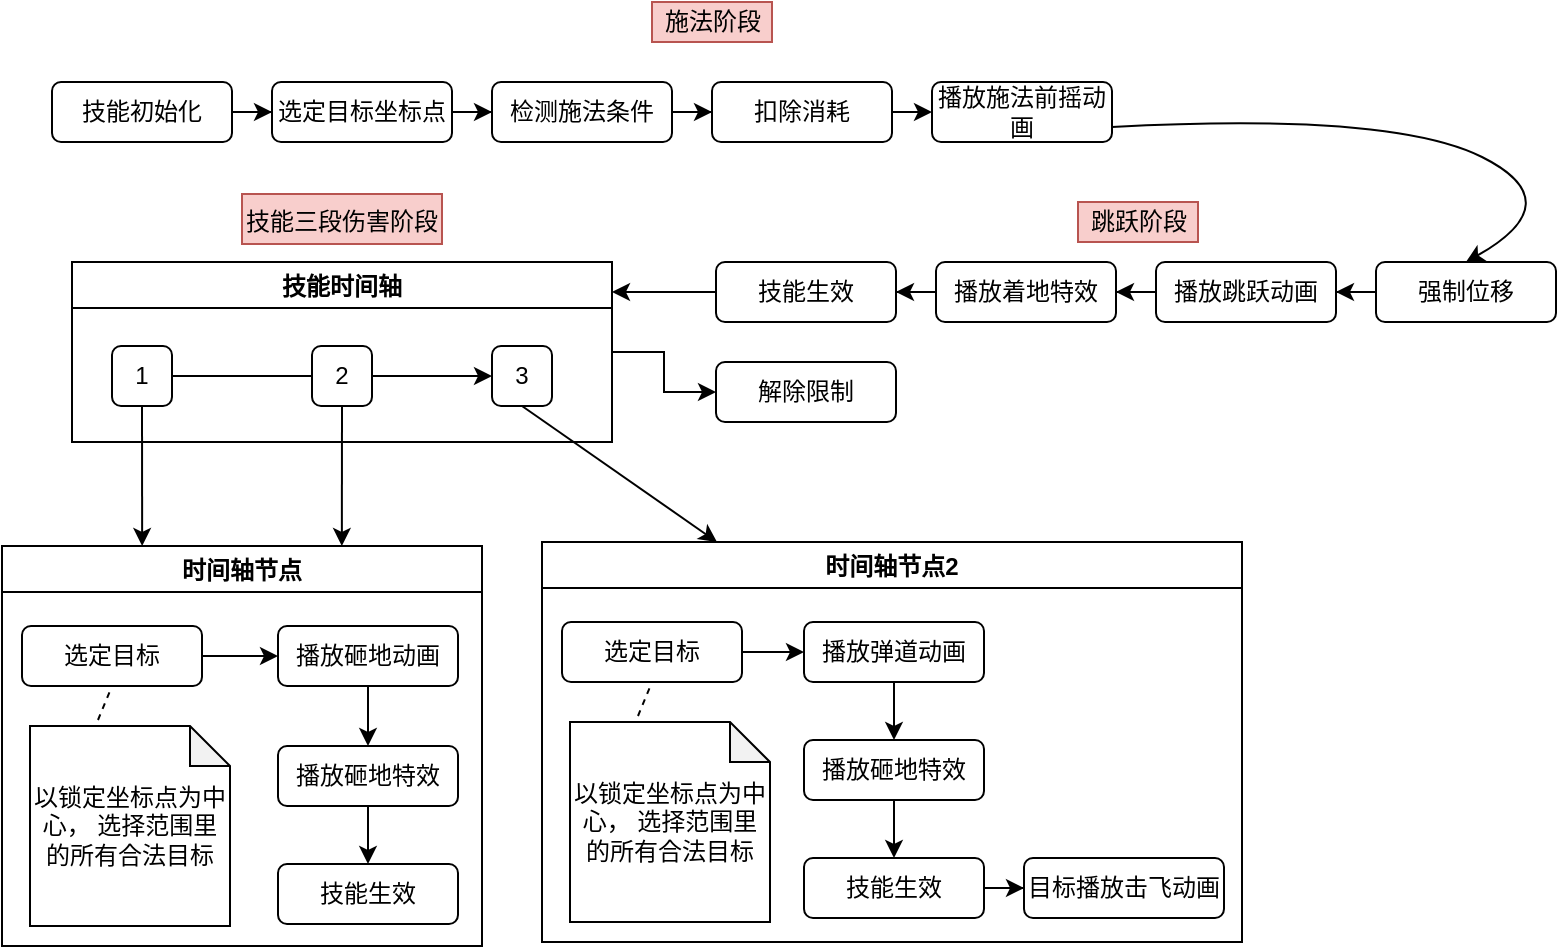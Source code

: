 <mxfile version="15.8.8" type="github">
  <diagram id="GZiu1GlHjGn8947R1kJC" name="Page-1">
    <mxGraphModel dx="1422" dy="713" grid="1" gridSize="10" guides="1" tooltips="1" connect="1" arrows="1" fold="1" page="1" pageScale="1" pageWidth="827" pageHeight="1169" math="0" shadow="0">
      <root>
        <mxCell id="0" />
        <mxCell id="1" parent="0" />
        <mxCell id="F8KCUbZhEqyVIBvfj5cx-3" value="" style="edgeStyle=orthogonalEdgeStyle;rounded=0;orthogonalLoop=1;jettySize=auto;html=1;" parent="1" source="F8KCUbZhEqyVIBvfj5cx-1" target="F8KCUbZhEqyVIBvfj5cx-2" edge="1">
          <mxGeometry relative="1" as="geometry" />
        </mxCell>
        <mxCell id="F8KCUbZhEqyVIBvfj5cx-1" value="技能初始化" style="rounded=1;whiteSpace=wrap;html=1;" parent="1" vertex="1">
          <mxGeometry x="50" y="210" width="90" height="30" as="geometry" />
        </mxCell>
        <mxCell id="F8KCUbZhEqyVIBvfj5cx-7" value="" style="edgeStyle=orthogonalEdgeStyle;rounded=0;orthogonalLoop=1;jettySize=auto;html=1;" parent="1" source="F8KCUbZhEqyVIBvfj5cx-2" target="F8KCUbZhEqyVIBvfj5cx-6" edge="1">
          <mxGeometry relative="1" as="geometry" />
        </mxCell>
        <mxCell id="F8KCUbZhEqyVIBvfj5cx-2" value="选定目标坐标点" style="rounded=1;whiteSpace=wrap;html=1;" parent="1" vertex="1">
          <mxGeometry x="160" y="210" width="90" height="30" as="geometry" />
        </mxCell>
        <mxCell id="F8KCUbZhEqyVIBvfj5cx-10" value="" style="edgeStyle=orthogonalEdgeStyle;rounded=0;orthogonalLoop=1;jettySize=auto;html=1;" parent="1" source="F8KCUbZhEqyVIBvfj5cx-6" target="F8KCUbZhEqyVIBvfj5cx-8" edge="1">
          <mxGeometry relative="1" as="geometry" />
        </mxCell>
        <mxCell id="F8KCUbZhEqyVIBvfj5cx-6" value="检测施法条件" style="rounded=1;whiteSpace=wrap;html=1;" parent="1" vertex="1">
          <mxGeometry x="270" y="210" width="90" height="30" as="geometry" />
        </mxCell>
        <mxCell id="F8KCUbZhEqyVIBvfj5cx-12" value="" style="edgeStyle=orthogonalEdgeStyle;rounded=0;orthogonalLoop=1;jettySize=auto;html=1;" parent="1" source="F8KCUbZhEqyVIBvfj5cx-8" edge="1">
          <mxGeometry relative="1" as="geometry">
            <mxPoint x="490" y="225" as="targetPoint" />
          </mxGeometry>
        </mxCell>
        <mxCell id="F8KCUbZhEqyVIBvfj5cx-8" value="扣除消耗" style="rounded=1;whiteSpace=wrap;html=1;" parent="1" vertex="1">
          <mxGeometry x="380" y="210" width="90" height="30" as="geometry" />
        </mxCell>
        <mxCell id="F8KCUbZhEqyVIBvfj5cx-13" value="播放施法前摇动画" style="rounded=1;whiteSpace=wrap;html=1;" parent="1" vertex="1">
          <mxGeometry x="490" y="210" width="90" height="30" as="geometry" />
        </mxCell>
        <mxCell id="F8KCUbZhEqyVIBvfj5cx-19" value="" style="edgeStyle=orthogonalEdgeStyle;rounded=0;orthogonalLoop=1;jettySize=auto;html=1;" parent="1" source="F8KCUbZhEqyVIBvfj5cx-16" target="F8KCUbZhEqyVIBvfj5cx-17" edge="1">
          <mxGeometry relative="1" as="geometry" />
        </mxCell>
        <mxCell id="F8KCUbZhEqyVIBvfj5cx-16" value="强制位移" style="rounded=1;whiteSpace=wrap;html=1;" parent="1" vertex="1">
          <mxGeometry x="712" y="300" width="90" height="30" as="geometry" />
        </mxCell>
        <mxCell id="F8KCUbZhEqyVIBvfj5cx-20" value="" style="edgeStyle=orthogonalEdgeStyle;rounded=0;orthogonalLoop=1;jettySize=auto;html=1;entryX=1;entryY=0.5;entryDx=0;entryDy=0;" parent="1" source="F8KCUbZhEqyVIBvfj5cx-17" edge="1" target="E3U7HMUoTx8jP4f7oma0-4">
          <mxGeometry relative="1" as="geometry">
            <mxPoint x="542" y="315" as="targetPoint" />
          </mxGeometry>
        </mxCell>
        <mxCell id="F8KCUbZhEqyVIBvfj5cx-17" value="播放跳跃动画" style="rounded=1;whiteSpace=wrap;html=1;" parent="1" vertex="1">
          <mxGeometry x="602" y="300" width="90" height="30" as="geometry" />
        </mxCell>
        <mxCell id="F8KCUbZhEqyVIBvfj5cx-22" value="" style="curved=1;endArrow=classic;html=1;rounded=0;entryX=0.5;entryY=0;entryDx=0;entryDy=0;exitX=1;exitY=0.75;exitDx=0;exitDy=0;" parent="1" source="F8KCUbZhEqyVIBvfj5cx-13" target="F8KCUbZhEqyVIBvfj5cx-16" edge="1">
          <mxGeometry width="50" height="50" relative="1" as="geometry">
            <mxPoint x="700" y="300" as="sourcePoint" />
            <mxPoint x="580" y="290" as="targetPoint" />
            <Array as="points">
              <mxPoint x="720" y="225" />
              <mxPoint x="810" y="270" />
            </Array>
          </mxGeometry>
        </mxCell>
        <mxCell id="F8KCUbZhEqyVIBvfj5cx-24" value="施法阶段" style="text;html=1;align=center;verticalAlign=middle;resizable=0;points=[];autosize=1;strokeColor=#b85450;fillColor=#f8cecc;" parent="1" vertex="1">
          <mxGeometry x="350" y="170" width="60" height="20" as="geometry" />
        </mxCell>
        <mxCell id="F8KCUbZhEqyVIBvfj5cx-25" value="跳跃阶段" style="text;html=1;align=center;verticalAlign=middle;resizable=0;points=[];autosize=1;strokeColor=#b85450;fillColor=#f8cecc;" parent="1" vertex="1">
          <mxGeometry x="563" y="270" width="60" height="20" as="geometry" />
        </mxCell>
        <mxCell id="E3U7HMUoTx8jP4f7oma0-18" value="" style="edgeStyle=orthogonalEdgeStyle;rounded=0;orthogonalLoop=1;jettySize=auto;html=1;" edge="1" parent="1" source="F8KCUbZhEqyVIBvfj5cx-49" target="E3U7HMUoTx8jP4f7oma0-17">
          <mxGeometry relative="1" as="geometry" />
        </mxCell>
        <mxCell id="F8KCUbZhEqyVIBvfj5cx-49" value="技能时间轴" style="swimlane;" parent="1" vertex="1">
          <mxGeometry x="60" y="300" width="270" height="90" as="geometry" />
        </mxCell>
        <mxCell id="F8KCUbZhEqyVIBvfj5cx-52" value="" style="edgeStyle=orthogonalEdgeStyle;rounded=0;orthogonalLoop=1;jettySize=auto;html=1;" parent="F8KCUbZhEqyVIBvfj5cx-49" source="F8KCUbZhEqyVIBvfj5cx-38" target="F8KCUbZhEqyVIBvfj5cx-43" edge="1">
          <mxGeometry relative="1" as="geometry" />
        </mxCell>
        <mxCell id="F8KCUbZhEqyVIBvfj5cx-38" value="1" style="rounded=1;whiteSpace=wrap;html=1;" parent="F8KCUbZhEqyVIBvfj5cx-49" vertex="1">
          <mxGeometry x="20" y="42" width="30" height="30" as="geometry" />
        </mxCell>
        <mxCell id="F8KCUbZhEqyVIBvfj5cx-42" value="2" style="rounded=1;whiteSpace=wrap;html=1;" parent="F8KCUbZhEqyVIBvfj5cx-49" vertex="1">
          <mxGeometry x="120" y="42" width="30" height="30" as="geometry" />
        </mxCell>
        <mxCell id="F8KCUbZhEqyVIBvfj5cx-43" value="3" style="rounded=1;whiteSpace=wrap;html=1;" parent="F8KCUbZhEqyVIBvfj5cx-49" vertex="1">
          <mxGeometry x="210" y="42" width="30" height="30" as="geometry" />
        </mxCell>
        <mxCell id="F8KCUbZhEqyVIBvfj5cx-54" value="" style="edgeStyle=orthogonalEdgeStyle;rounded=0;orthogonalLoop=1;jettySize=auto;html=1;" parent="F8KCUbZhEqyVIBvfj5cx-49" target="F8KCUbZhEqyVIBvfj5cx-46" edge="1">
          <mxGeometry relative="1" as="geometry">
            <mxPoint x="250" y="57" as="sourcePoint" />
          </mxGeometry>
        </mxCell>
        <mxCell id="F8KCUbZhEqyVIBvfj5cx-66" value="技能三段伤害阶段" style="text;whiteSpace=wrap;html=1;fillColor=#f8cecc;strokeColor=#b85450;align=center;" parent="1" vertex="1">
          <mxGeometry x="145" y="266" width="100" height="25" as="geometry" />
        </mxCell>
        <mxCell id="F8KCUbZhEqyVIBvfj5cx-80" value="时间轴节点" style="swimlane;" parent="1" vertex="1">
          <mxGeometry x="25" y="442" width="240" height="200" as="geometry" />
        </mxCell>
        <mxCell id="F8KCUbZhEqyVIBvfj5cx-55" value="选定目标" style="rounded=1;whiteSpace=wrap;html=1;" parent="F8KCUbZhEqyVIBvfj5cx-80" vertex="1">
          <mxGeometry x="10" y="40" width="90" height="30" as="geometry" />
        </mxCell>
        <mxCell id="F8KCUbZhEqyVIBvfj5cx-85" value="" style="edgeStyle=orthogonalEdgeStyle;rounded=0;orthogonalLoop=1;jettySize=auto;html=1;" parent="F8KCUbZhEqyVIBvfj5cx-80" source="F8KCUbZhEqyVIBvfj5cx-67" target="F8KCUbZhEqyVIBvfj5cx-84" edge="1">
          <mxGeometry relative="1" as="geometry" />
        </mxCell>
        <mxCell id="F8KCUbZhEqyVIBvfj5cx-67" value="播放砸地动画" style="rounded=1;whiteSpace=wrap;html=1;" parent="F8KCUbZhEqyVIBvfj5cx-80" vertex="1">
          <mxGeometry x="138" y="40" width="90" height="30" as="geometry" />
        </mxCell>
        <mxCell id="F8KCUbZhEqyVIBvfj5cx-74" value="" style="edgeStyle=orthogonalEdgeStyle;rounded=0;orthogonalLoop=1;jettySize=auto;html=1;" parent="F8KCUbZhEqyVIBvfj5cx-80" source="F8KCUbZhEqyVIBvfj5cx-55" target="F8KCUbZhEqyVIBvfj5cx-67" edge="1">
          <mxGeometry relative="1" as="geometry" />
        </mxCell>
        <mxCell id="F8KCUbZhEqyVIBvfj5cx-64" value="以锁定坐标点为中心， 选择范围里的所有合法目标" style="shape=note;whiteSpace=wrap;html=1;backgroundOutline=1;darkOpacity=0.05;size=20;" parent="F8KCUbZhEqyVIBvfj5cx-80" vertex="1">
          <mxGeometry x="14" y="90" width="100" height="100" as="geometry" />
        </mxCell>
        <mxCell id="F8KCUbZhEqyVIBvfj5cx-65" value="" style="endArrow=none;dashed=1;html=1;rounded=0;exitX=0.34;exitY=-0.03;exitDx=0;exitDy=0;exitPerimeter=0;entryX=0.5;entryY=1;entryDx=0;entryDy=0;" parent="F8KCUbZhEqyVIBvfj5cx-80" source="F8KCUbZhEqyVIBvfj5cx-64" target="F8KCUbZhEqyVIBvfj5cx-55" edge="1">
          <mxGeometry width="50" height="50" relative="1" as="geometry">
            <mxPoint x="270" y="152" as="sourcePoint" />
            <mxPoint x="320" y="102" as="targetPoint" />
          </mxGeometry>
        </mxCell>
        <mxCell id="E3U7HMUoTx8jP4f7oma0-28" value="" style="edgeStyle=orthogonalEdgeStyle;rounded=0;orthogonalLoop=1;jettySize=auto;html=1;" edge="1" parent="F8KCUbZhEqyVIBvfj5cx-80" source="F8KCUbZhEqyVIBvfj5cx-84" target="E3U7HMUoTx8jP4f7oma0-27">
          <mxGeometry relative="1" as="geometry" />
        </mxCell>
        <mxCell id="F8KCUbZhEqyVIBvfj5cx-84" value="播放砸地特效" style="rounded=1;whiteSpace=wrap;html=1;" parent="F8KCUbZhEqyVIBvfj5cx-80" vertex="1">
          <mxGeometry x="138" y="100" width="90" height="30" as="geometry" />
        </mxCell>
        <mxCell id="E3U7HMUoTx8jP4f7oma0-27" value="技能生效" style="rounded=1;whiteSpace=wrap;html=1;" vertex="1" parent="F8KCUbZhEqyVIBvfj5cx-80">
          <mxGeometry x="138" y="159" width="90" height="30" as="geometry" />
        </mxCell>
        <mxCell id="E3U7HMUoTx8jP4f7oma0-1" style="edgeStyle=orthogonalEdgeStyle;rounded=0;orthogonalLoop=1;jettySize=auto;html=1;exitX=0.5;exitY=1;exitDx=0;exitDy=0;" edge="1" parent="1" source="F8KCUbZhEqyVIBvfj5cx-16" target="F8KCUbZhEqyVIBvfj5cx-16">
          <mxGeometry relative="1" as="geometry" />
        </mxCell>
        <mxCell id="E3U7HMUoTx8jP4f7oma0-6" value="" style="edgeStyle=orthogonalEdgeStyle;rounded=0;orthogonalLoop=1;jettySize=auto;html=1;" edge="1" parent="1" source="E3U7HMUoTx8jP4f7oma0-4" target="E3U7HMUoTx8jP4f7oma0-5">
          <mxGeometry relative="1" as="geometry" />
        </mxCell>
        <mxCell id="E3U7HMUoTx8jP4f7oma0-4" value="播放着地特效" style="rounded=1;whiteSpace=wrap;html=1;" vertex="1" parent="1">
          <mxGeometry x="492" y="300" width="90" height="30" as="geometry" />
        </mxCell>
        <mxCell id="E3U7HMUoTx8jP4f7oma0-7" value="" style="edgeStyle=orthogonalEdgeStyle;rounded=0;orthogonalLoop=1;jettySize=auto;html=1;" edge="1" parent="1" source="E3U7HMUoTx8jP4f7oma0-5">
          <mxGeometry relative="1" as="geometry">
            <mxPoint x="330" y="315" as="targetPoint" />
          </mxGeometry>
        </mxCell>
        <mxCell id="E3U7HMUoTx8jP4f7oma0-5" value="技能生效" style="rounded=1;whiteSpace=wrap;html=1;" vertex="1" parent="1">
          <mxGeometry x="382" y="300" width="90" height="30" as="geometry" />
        </mxCell>
        <mxCell id="E3U7HMUoTx8jP4f7oma0-8" value="时间轴节点2" style="swimlane;" vertex="1" parent="1">
          <mxGeometry x="295" y="440" width="350" height="200" as="geometry" />
        </mxCell>
        <mxCell id="E3U7HMUoTx8jP4f7oma0-9" value="选定目标" style="rounded=1;whiteSpace=wrap;html=1;" vertex="1" parent="E3U7HMUoTx8jP4f7oma0-8">
          <mxGeometry x="10" y="40" width="90" height="30" as="geometry" />
        </mxCell>
        <mxCell id="E3U7HMUoTx8jP4f7oma0-10" value="" style="edgeStyle=orthogonalEdgeStyle;rounded=0;orthogonalLoop=1;jettySize=auto;html=1;" edge="1" parent="E3U7HMUoTx8jP4f7oma0-8" source="E3U7HMUoTx8jP4f7oma0-11" target="E3U7HMUoTx8jP4f7oma0-15">
          <mxGeometry relative="1" as="geometry" />
        </mxCell>
        <mxCell id="E3U7HMUoTx8jP4f7oma0-11" value="播放弹道动画" style="rounded=1;whiteSpace=wrap;html=1;" vertex="1" parent="E3U7HMUoTx8jP4f7oma0-8">
          <mxGeometry x="131" y="40" width="90" height="30" as="geometry" />
        </mxCell>
        <mxCell id="E3U7HMUoTx8jP4f7oma0-12" value="" style="edgeStyle=orthogonalEdgeStyle;rounded=0;orthogonalLoop=1;jettySize=auto;html=1;" edge="1" parent="E3U7HMUoTx8jP4f7oma0-8" source="E3U7HMUoTx8jP4f7oma0-9" target="E3U7HMUoTx8jP4f7oma0-11">
          <mxGeometry relative="1" as="geometry" />
        </mxCell>
        <mxCell id="E3U7HMUoTx8jP4f7oma0-13" value="以锁定坐标点为中心， 选择范围里的所有合法目标" style="shape=note;whiteSpace=wrap;html=1;backgroundOutline=1;darkOpacity=0.05;size=20;" vertex="1" parent="E3U7HMUoTx8jP4f7oma0-8">
          <mxGeometry x="14" y="90" width="100" height="100" as="geometry" />
        </mxCell>
        <mxCell id="E3U7HMUoTx8jP4f7oma0-14" value="" style="endArrow=none;dashed=1;html=1;rounded=0;exitX=0.34;exitY=-0.03;exitDx=0;exitDy=0;exitPerimeter=0;entryX=0.5;entryY=1;entryDx=0;entryDy=0;" edge="1" parent="E3U7HMUoTx8jP4f7oma0-8" source="E3U7HMUoTx8jP4f7oma0-13" target="E3U7HMUoTx8jP4f7oma0-9">
          <mxGeometry width="50" height="50" relative="1" as="geometry">
            <mxPoint x="270" y="152" as="sourcePoint" />
            <mxPoint x="320" y="102" as="targetPoint" />
          </mxGeometry>
        </mxCell>
        <mxCell id="E3U7HMUoTx8jP4f7oma0-37" value="" style="edgeStyle=orthogonalEdgeStyle;rounded=0;orthogonalLoop=1;jettySize=auto;html=1;" edge="1" parent="E3U7HMUoTx8jP4f7oma0-8" source="E3U7HMUoTx8jP4f7oma0-15" target="E3U7HMUoTx8jP4f7oma0-36">
          <mxGeometry relative="1" as="geometry" />
        </mxCell>
        <mxCell id="E3U7HMUoTx8jP4f7oma0-15" value="播放砸地特效" style="rounded=1;whiteSpace=wrap;html=1;" vertex="1" parent="E3U7HMUoTx8jP4f7oma0-8">
          <mxGeometry x="131" y="99" width="90" height="30" as="geometry" />
        </mxCell>
        <mxCell id="E3U7HMUoTx8jP4f7oma0-41" value="" style="edgeStyle=orthogonalEdgeStyle;rounded=0;orthogonalLoop=1;jettySize=auto;html=1;" edge="1" parent="E3U7HMUoTx8jP4f7oma0-8" source="E3U7HMUoTx8jP4f7oma0-36" target="E3U7HMUoTx8jP4f7oma0-40">
          <mxGeometry relative="1" as="geometry" />
        </mxCell>
        <mxCell id="E3U7HMUoTx8jP4f7oma0-36" value="技能生效" style="rounded=1;whiteSpace=wrap;html=1;" vertex="1" parent="E3U7HMUoTx8jP4f7oma0-8">
          <mxGeometry x="131" y="158" width="90" height="30" as="geometry" />
        </mxCell>
        <mxCell id="E3U7HMUoTx8jP4f7oma0-40" value="目标播放击飞动画" style="rounded=1;whiteSpace=wrap;html=1;" vertex="1" parent="E3U7HMUoTx8jP4f7oma0-8">
          <mxGeometry x="241" y="158" width="100" height="30" as="geometry" />
        </mxCell>
        <mxCell id="E3U7HMUoTx8jP4f7oma0-17" value="解除限制" style="rounded=1;whiteSpace=wrap;html=1;" vertex="1" parent="1">
          <mxGeometry x="382" y="350" width="90" height="30" as="geometry" />
        </mxCell>
        <mxCell id="E3U7HMUoTx8jP4f7oma0-34" value="" style="endArrow=classic;html=1;rounded=0;entryX=0.25;entryY=0;entryDx=0;entryDy=0;exitX=0.5;exitY=1;exitDx=0;exitDy=0;" edge="1" parent="1" source="F8KCUbZhEqyVIBvfj5cx-43" target="E3U7HMUoTx8jP4f7oma0-8">
          <mxGeometry width="50" height="50" relative="1" as="geometry">
            <mxPoint x="320" y="450" as="sourcePoint" />
            <mxPoint x="370" y="400" as="targetPoint" />
          </mxGeometry>
        </mxCell>
        <mxCell id="E3U7HMUoTx8jP4f7oma0-43" value="" style="endArrow=classic;html=1;rounded=0;entryX=0.292;entryY=0;entryDx=0;entryDy=0;exitX=0.5;exitY=1;exitDx=0;exitDy=0;entryPerimeter=0;" edge="1" parent="1" source="F8KCUbZhEqyVIBvfj5cx-38" target="F8KCUbZhEqyVIBvfj5cx-80">
          <mxGeometry width="50" height="50" relative="1" as="geometry">
            <mxPoint x="100" y="380" as="sourcePoint" />
            <mxPoint x="30" y="400" as="targetPoint" />
          </mxGeometry>
        </mxCell>
        <mxCell id="E3U7HMUoTx8jP4f7oma0-44" value="" style="endArrow=classic;html=1;rounded=0;exitX=0.5;exitY=1;exitDx=0;exitDy=0;entryX=0.708;entryY=0;entryDx=0;entryDy=0;entryPerimeter=0;" edge="1" parent="1" source="F8KCUbZhEqyVIBvfj5cx-42" target="F8KCUbZhEqyVIBvfj5cx-80">
          <mxGeometry width="50" height="50" relative="1" as="geometry">
            <mxPoint x="180" y="460" as="sourcePoint" />
            <mxPoint x="230" y="410" as="targetPoint" />
          </mxGeometry>
        </mxCell>
      </root>
    </mxGraphModel>
  </diagram>
</mxfile>
